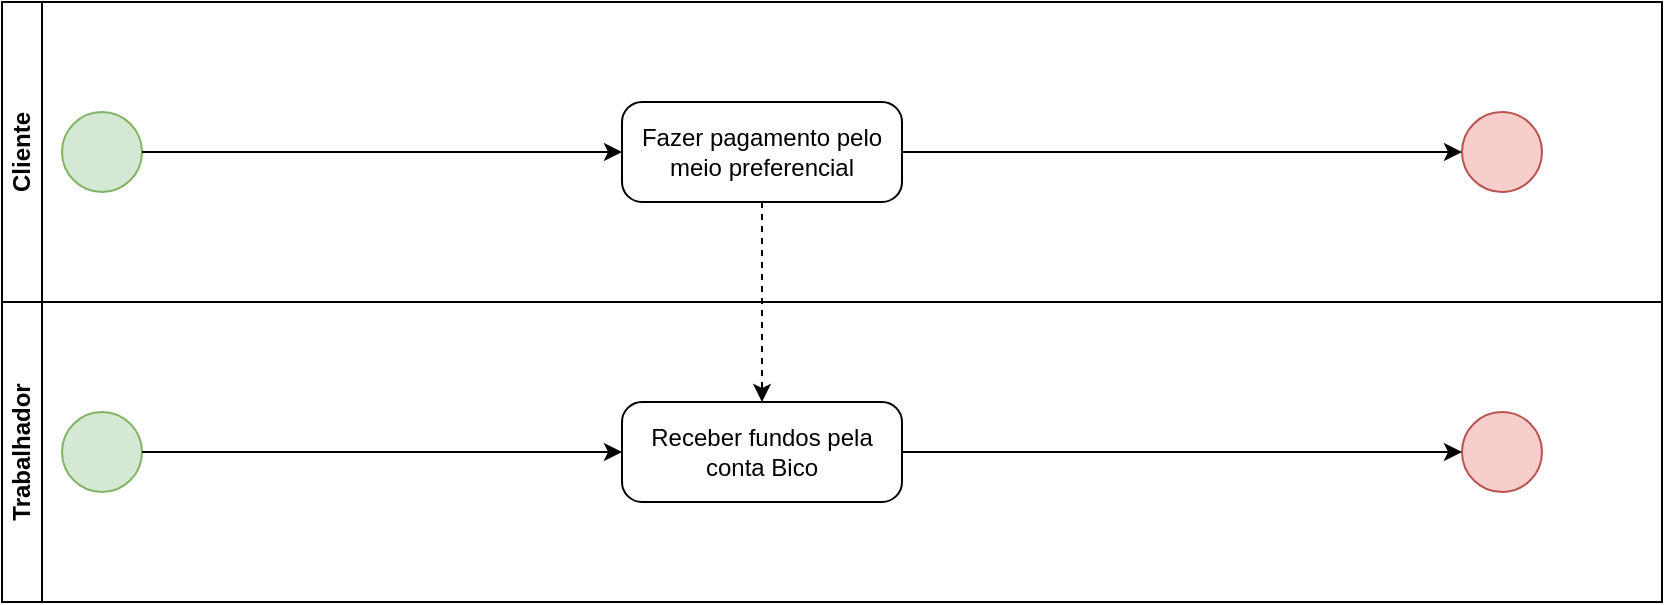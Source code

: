 <mxfile version="23.1.6" type="device">
  <diagram id="70UbS-tTtyQ2mZ69D3ES" name="Página-1">
    <mxGraphModel dx="1434" dy="772" grid="1" gridSize="10" guides="1" tooltips="1" connect="1" arrows="1" fold="1" page="1" pageScale="1" pageWidth="827" pageHeight="1169" math="0" shadow="0">
      <root>
        <mxCell id="0" />
        <mxCell id="1" parent="0" />
        <mxCell id="6jt31sQKwD7-VrAKTOdv-1" value="Cliente" style="swimlane;startSize=20;horizontal=0;html=1;whiteSpace=wrap;" vertex="1" parent="1">
          <mxGeometry x="20" y="20" width="830" height="150" as="geometry">
            <mxRectangle x="10" y="10" width="40" height="80" as="alternateBounds" />
          </mxGeometry>
        </mxCell>
        <mxCell id="6jt31sQKwD7-VrAKTOdv-3" value="" style="points=[[0.145,0.145,0],[0.5,0,0],[0.855,0.145,0],[1,0.5,0],[0.855,0.855,0],[0.5,1,0],[0.145,0.855,0],[0,0.5,0]];shape=mxgraph.bpmn.event;html=1;verticalLabelPosition=bottom;labelBackgroundColor=#ffffff;verticalAlign=top;align=center;perimeter=ellipsePerimeter;outlineConnect=0;aspect=fixed;outline=standard;symbol=general;fillColor=#d5e8d4;strokeColor=#82b366;" vertex="1" parent="6jt31sQKwD7-VrAKTOdv-1">
          <mxGeometry x="30" y="55" width="40" height="40" as="geometry" />
        </mxCell>
        <mxCell id="6jt31sQKwD7-VrAKTOdv-5" value="" style="points=[[0.145,0.145,0],[0.5,0,0],[0.855,0.145,0],[1,0.5,0],[0.855,0.855,0],[0.5,1,0],[0.145,0.855,0],[0,0.5,0]];shape=mxgraph.bpmn.event;html=1;verticalLabelPosition=bottom;labelBackgroundColor=#ffffff;verticalAlign=top;align=center;perimeter=ellipsePerimeter;outlineConnect=0;aspect=fixed;outline=standard;symbol=general;fillColor=#f8cecc;strokeColor=#b85450;" vertex="1" parent="6jt31sQKwD7-VrAKTOdv-1">
          <mxGeometry x="730" y="55" width="40" height="40" as="geometry" />
        </mxCell>
        <mxCell id="6jt31sQKwD7-VrAKTOdv-16" style="edgeStyle=orthogonalEdgeStyle;rounded=0;orthogonalLoop=1;jettySize=auto;html=1;exitX=1;exitY=0.5;exitDx=0;exitDy=0;exitPerimeter=0;" edge="1" parent="6jt31sQKwD7-VrAKTOdv-1" source="6jt31sQKwD7-VrAKTOdv-14" target="6jt31sQKwD7-VrAKTOdv-5">
          <mxGeometry relative="1" as="geometry" />
        </mxCell>
        <mxCell id="6jt31sQKwD7-VrAKTOdv-14" value="Fazer pagamento pelo meio preferencial" style="points=[[0.25,0,0],[0.5,0,0],[0.75,0,0],[1,0.25,0],[1,0.5,0],[1,0.75,0],[0.75,1,0],[0.5,1,0],[0.25,1,0],[0,0.75,0],[0,0.5,0],[0,0.25,0]];shape=mxgraph.bpmn.task;whiteSpace=wrap;rectStyle=rounded;size=10;html=1;container=1;expand=0;collapsible=0;taskMarker=abstract;" vertex="1" parent="6jt31sQKwD7-VrAKTOdv-1">
          <mxGeometry x="310" y="50" width="140" height="50" as="geometry" />
        </mxCell>
        <mxCell id="6jt31sQKwD7-VrAKTOdv-15" style="edgeStyle=orthogonalEdgeStyle;rounded=0;orthogonalLoop=1;jettySize=auto;html=1;exitX=1;exitY=0.5;exitDx=0;exitDy=0;exitPerimeter=0;entryX=0;entryY=0.5;entryDx=0;entryDy=0;entryPerimeter=0;" edge="1" parent="6jt31sQKwD7-VrAKTOdv-1" source="6jt31sQKwD7-VrAKTOdv-3" target="6jt31sQKwD7-VrAKTOdv-14">
          <mxGeometry relative="1" as="geometry" />
        </mxCell>
        <mxCell id="6jt31sQKwD7-VrAKTOdv-7" value="Trabalhador" style="swimlane;startSize=20;horizontal=0;html=1;whiteSpace=wrap;" vertex="1" parent="1">
          <mxGeometry x="20" y="170" width="830" height="150" as="geometry">
            <mxRectangle x="10" y="10" width="40" height="80" as="alternateBounds" />
          </mxGeometry>
        </mxCell>
        <mxCell id="6jt31sQKwD7-VrAKTOdv-9" value="" style="points=[[0.145,0.145,0],[0.5,0,0],[0.855,0.145,0],[1,0.5,0],[0.855,0.855,0],[0.5,1,0],[0.145,0.855,0],[0,0.5,0]];shape=mxgraph.bpmn.event;html=1;verticalLabelPosition=bottom;labelBackgroundColor=#ffffff;verticalAlign=top;align=center;perimeter=ellipsePerimeter;outlineConnect=0;aspect=fixed;outline=standard;symbol=general;fillColor=#d5e8d4;strokeColor=#82b366;" vertex="1" parent="6jt31sQKwD7-VrAKTOdv-7">
          <mxGeometry x="30" y="55" width="40" height="40" as="geometry" />
        </mxCell>
        <mxCell id="6jt31sQKwD7-VrAKTOdv-11" value="" style="points=[[0.145,0.145,0],[0.5,0,0],[0.855,0.145,0],[1,0.5,0],[0.855,0.855,0],[0.5,1,0],[0.145,0.855,0],[0,0.5,0]];shape=mxgraph.bpmn.event;html=1;verticalLabelPosition=bottom;labelBackgroundColor=#ffffff;verticalAlign=top;align=center;perimeter=ellipsePerimeter;outlineConnect=0;aspect=fixed;outline=standard;symbol=general;fillColor=#f8cecc;strokeColor=#b85450;" vertex="1" parent="6jt31sQKwD7-VrAKTOdv-7">
          <mxGeometry x="730" y="55" width="40" height="40" as="geometry" />
        </mxCell>
        <mxCell id="6jt31sQKwD7-VrAKTOdv-17" value="Receber fundos pela conta Bico" style="points=[[0.25,0,0],[0.5,0,0],[0.75,0,0],[1,0.25,0],[1,0.5,0],[1,0.75,0],[0.75,1,0],[0.5,1,0],[0.25,1,0],[0,0.75,0],[0,0.5,0],[0,0.25,0]];shape=mxgraph.bpmn.task;whiteSpace=wrap;rectStyle=rounded;size=10;html=1;container=1;expand=0;collapsible=0;taskMarker=abstract;" vertex="1" parent="6jt31sQKwD7-VrAKTOdv-7">
          <mxGeometry x="310" y="50" width="140" height="50" as="geometry" />
        </mxCell>
        <mxCell id="6jt31sQKwD7-VrAKTOdv-18" style="edgeStyle=orthogonalEdgeStyle;rounded=0;orthogonalLoop=1;jettySize=auto;html=1;exitX=1;exitY=0.5;exitDx=0;exitDy=0;exitPerimeter=0;entryX=0;entryY=0.5;entryDx=0;entryDy=0;entryPerimeter=0;" edge="1" parent="6jt31sQKwD7-VrAKTOdv-7" source="6jt31sQKwD7-VrAKTOdv-9" target="6jt31sQKwD7-VrAKTOdv-17">
          <mxGeometry relative="1" as="geometry" />
        </mxCell>
        <mxCell id="6jt31sQKwD7-VrAKTOdv-19" style="edgeStyle=orthogonalEdgeStyle;rounded=0;orthogonalLoop=1;jettySize=auto;html=1;entryX=0;entryY=0.5;entryDx=0;entryDy=0;entryPerimeter=0;" edge="1" parent="6jt31sQKwD7-VrAKTOdv-7" source="6jt31sQKwD7-VrAKTOdv-17" target="6jt31sQKwD7-VrAKTOdv-11">
          <mxGeometry relative="1" as="geometry" />
        </mxCell>
        <mxCell id="6jt31sQKwD7-VrAKTOdv-20" style="edgeStyle=orthogonalEdgeStyle;rounded=0;orthogonalLoop=1;jettySize=auto;html=1;entryX=0.5;entryY=0;entryDx=0;entryDy=0;entryPerimeter=0;dashed=1;" edge="1" parent="1" source="6jt31sQKwD7-VrAKTOdv-14" target="6jt31sQKwD7-VrAKTOdv-17">
          <mxGeometry relative="1" as="geometry" />
        </mxCell>
      </root>
    </mxGraphModel>
  </diagram>
</mxfile>
